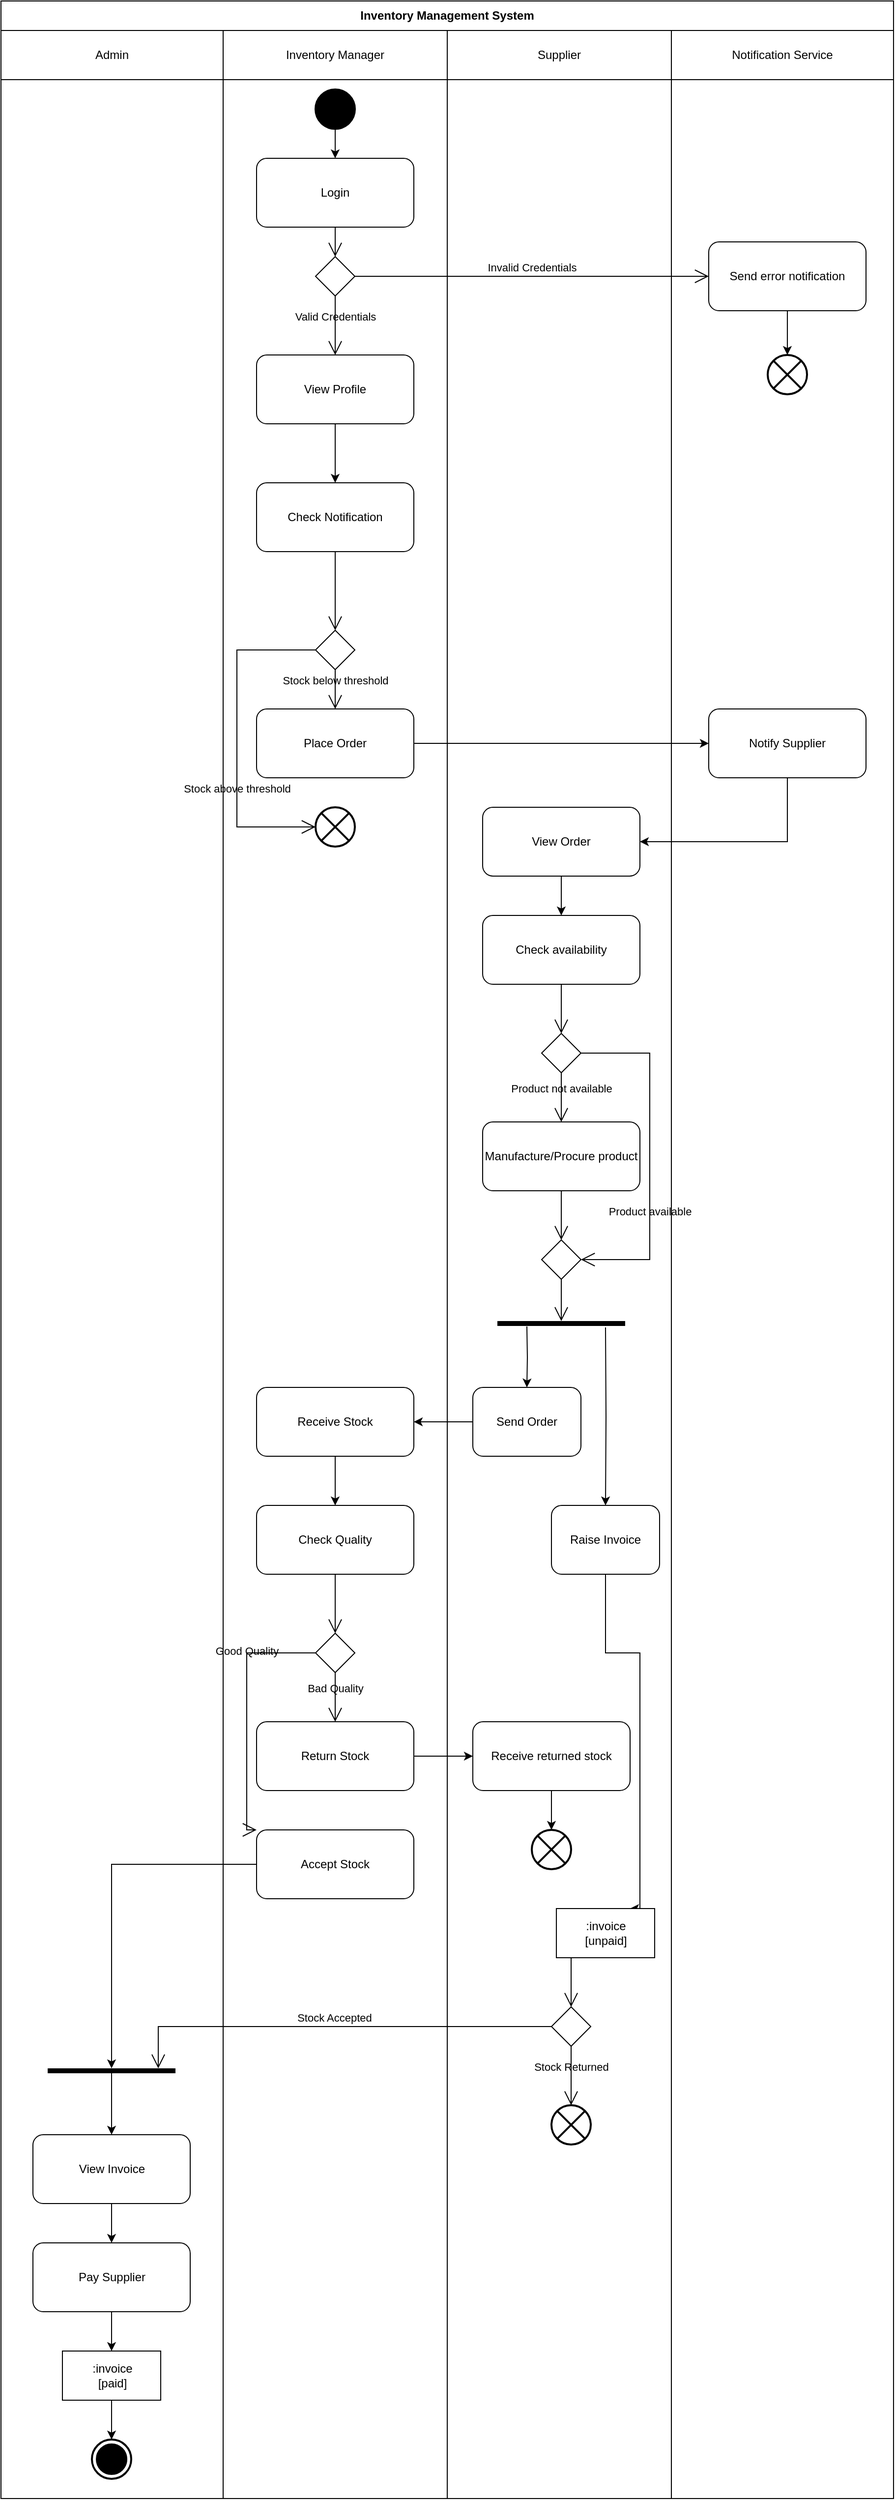 <mxfile version="14.4.8" type="github">
  <diagram id="86zUcCpQlOSponh3ZIPt" name="Page-1">
    <mxGraphModel dx="1350" dy="804" grid="1" gridSize="10" guides="1" tooltips="1" connect="1" arrows="1" fold="1" page="1" pageScale="1" pageWidth="850" pageHeight="1100" background="#ffffff" math="0" shadow="0">
      <root>
        <mxCell id="0" />
        <mxCell id="1" parent="0" />
        <mxCell id="1b-51t5FwfzL-bETOK3H-16" value="Inventory Management System" style="shape=table;html=1;whiteSpace=wrap;startSize=30;container=1;collapsible=0;childLayout=tableLayout;fontStyle=1;align=center;" vertex="1" parent="1">
          <mxGeometry x="80" y="100" width="908" height="2540" as="geometry" />
        </mxCell>
        <mxCell id="1b-51t5FwfzL-bETOK3H-17" value="" style="shape=partialRectangle;html=1;whiteSpace=wrap;collapsible=0;dropTarget=0;pointerEvents=0;fillColor=none;top=0;left=0;bottom=0;right=0;points=[[0,0.5],[1,0.5]];portConstraint=eastwest;" vertex="1" parent="1b-51t5FwfzL-bETOK3H-16">
          <mxGeometry y="30" width="908" height="50" as="geometry" />
        </mxCell>
        <mxCell id="1b-51t5FwfzL-bETOK3H-18" value="Admin" style="shape=partialRectangle;html=1;whiteSpace=wrap;connectable=0;fillColor=none;top=0;left=0;bottom=0;right=0;overflow=hidden;" vertex="1" parent="1b-51t5FwfzL-bETOK3H-17">
          <mxGeometry width="226" height="50" as="geometry" />
        </mxCell>
        <mxCell id="1b-51t5FwfzL-bETOK3H-19" value="Inventory Manager" style="shape=partialRectangle;html=1;whiteSpace=wrap;connectable=0;fillColor=none;top=0;left=0;bottom=0;right=0;overflow=hidden;" vertex="1" parent="1b-51t5FwfzL-bETOK3H-17">
          <mxGeometry x="226" width="228" height="50" as="geometry" />
        </mxCell>
        <mxCell id="1b-51t5FwfzL-bETOK3H-29" value="Supplier" style="shape=partialRectangle;html=1;whiteSpace=wrap;connectable=0;fillColor=none;top=0;left=0;bottom=0;right=0;overflow=hidden;" vertex="1" parent="1b-51t5FwfzL-bETOK3H-17">
          <mxGeometry x="454" width="228" height="50" as="geometry" />
        </mxCell>
        <mxCell id="1b-51t5FwfzL-bETOK3H-20" value="Notification Service" style="shape=partialRectangle;html=1;whiteSpace=wrap;connectable=0;fillColor=none;top=0;left=0;bottom=0;right=0;overflow=hidden;" vertex="1" parent="1b-51t5FwfzL-bETOK3H-17">
          <mxGeometry x="682" width="226" height="50" as="geometry" />
        </mxCell>
        <mxCell id="1b-51t5FwfzL-bETOK3H-21" value="" style="shape=partialRectangle;html=1;whiteSpace=wrap;collapsible=0;dropTarget=0;pointerEvents=0;fillColor=none;top=0;left=0;bottom=0;right=0;points=[[0,0.5],[1,0.5]];portConstraint=eastwest;" vertex="1" parent="1b-51t5FwfzL-bETOK3H-16">
          <mxGeometry y="80" width="908" height="2460" as="geometry" />
        </mxCell>
        <mxCell id="1b-51t5FwfzL-bETOK3H-22" value="" style="shape=partialRectangle;html=1;whiteSpace=wrap;connectable=0;fillColor=none;top=0;left=0;bottom=0;right=0;overflow=hidden;" vertex="1" parent="1b-51t5FwfzL-bETOK3H-21">
          <mxGeometry width="226" height="2460" as="geometry" />
        </mxCell>
        <mxCell id="1b-51t5FwfzL-bETOK3H-23" value="" style="shape=partialRectangle;html=1;whiteSpace=wrap;connectable=0;fillColor=none;top=0;left=0;bottom=0;right=0;overflow=hidden;" vertex="1" parent="1b-51t5FwfzL-bETOK3H-21">
          <mxGeometry x="226" width="228" height="2460" as="geometry" />
        </mxCell>
        <mxCell id="1b-51t5FwfzL-bETOK3H-30" style="shape=partialRectangle;html=1;whiteSpace=wrap;connectable=0;fillColor=none;top=0;left=0;bottom=0;right=0;overflow=hidden;" vertex="1" parent="1b-51t5FwfzL-bETOK3H-21">
          <mxGeometry x="454" width="228" height="2460" as="geometry" />
        </mxCell>
        <mxCell id="1b-51t5FwfzL-bETOK3H-24" value="" style="shape=partialRectangle;html=1;whiteSpace=wrap;connectable=0;fillColor=none;top=0;left=0;bottom=0;right=0;overflow=hidden;" vertex="1" parent="1b-51t5FwfzL-bETOK3H-21">
          <mxGeometry x="682" width="226" height="2460" as="geometry" />
        </mxCell>
        <mxCell id="1b-51t5FwfzL-bETOK3H-46" style="edgeStyle=none;rounded=0;orthogonalLoop=1;jettySize=auto;html=1;entryX=0.5;entryY=0;entryDx=0;entryDy=0;" edge="1" parent="1" source="1b-51t5FwfzL-bETOK3H-45" target="1b-51t5FwfzL-bETOK3H-52">
          <mxGeometry relative="1" as="geometry">
            <mxPoint x="420" y="240" as="targetPoint" />
          </mxGeometry>
        </mxCell>
        <mxCell id="1b-51t5FwfzL-bETOK3H-45" value="" style="shape=ellipse;html=1;fillColor=#000000;strokeWidth=2;verticalLabelPosition=bottom;verticalAlignment=top;perimeter=ellipsePerimeter;" vertex="1" parent="1">
          <mxGeometry x="400" y="190" width="40" height="40" as="geometry" />
        </mxCell>
        <mxCell id="1b-51t5FwfzL-bETOK3H-47" value="" style="shape=rhombus;html=1;verticalLabelPosition=bottom;verticalAlignment=top;" vertex="1" parent="1">
          <mxGeometry x="400" y="360" width="40" height="40" as="geometry" />
        </mxCell>
        <mxCell id="1b-51t5FwfzL-bETOK3H-48" value="" style="edgeStyle=elbowEdgeStyle;html=1;elbow=horizontal;align=right;verticalAlign=bottom;endArrow=none;rounded=0;labelBackgroundColor=none;startArrow=open;startSize=12;entryX=0.5;entryY=1;entryDx=0;entryDy=0;" edge="1" source="1b-51t5FwfzL-bETOK3H-47" parent="1" target="1b-51t5FwfzL-bETOK3H-52">
          <mxGeometry relative="1" as="geometry">
            <mxPoint x="420" y="290" as="targetPoint" />
          </mxGeometry>
        </mxCell>
        <mxCell id="1b-51t5FwfzL-bETOK3H-49" value="Invalid Credentials" style="edgeStyle=elbowEdgeStyle;html=1;elbow=vertical;verticalAlign=bottom;endArrow=open;rounded=0;labelBackgroundColor=none;endSize=12;" edge="1" source="1b-51t5FwfzL-bETOK3H-47" parent="1" target="1b-51t5FwfzL-bETOK3H-51">
          <mxGeometry relative="1" as="geometry">
            <mxPoint x="520" y="380" as="targetPoint" />
          </mxGeometry>
        </mxCell>
        <mxCell id="1b-51t5FwfzL-bETOK3H-50" value="Valid Credentials" style="edgeStyle=elbowEdgeStyle;html=1;elbow=vertical;verticalAlign=bottom;endArrow=open;rounded=0;labelBackgroundColor=none;endSize=12;entryX=0.5;entryY=0;entryDx=0;entryDy=0;" edge="1" source="1b-51t5FwfzL-bETOK3H-47" parent="1" target="1b-51t5FwfzL-bETOK3H-55">
          <mxGeometry relative="1" as="geometry">
            <mxPoint x="320" y="380" as="targetPoint" />
          </mxGeometry>
        </mxCell>
        <mxCell id="1b-51t5FwfzL-bETOK3H-67" style="edgeStyle=none;rounded=0;orthogonalLoop=1;jettySize=auto;html=1;" edge="1" parent="1" source="1b-51t5FwfzL-bETOK3H-51" target="1b-51t5FwfzL-bETOK3H-66">
          <mxGeometry relative="1" as="geometry" />
        </mxCell>
        <mxCell id="1b-51t5FwfzL-bETOK3H-51" value="Send error notification" style="shape=rect;html=1;rounded=1;whiteSpace=wrap;align=center;" vertex="1" parent="1">
          <mxGeometry x="800" y="345" width="160" height="70" as="geometry" />
        </mxCell>
        <mxCell id="1b-51t5FwfzL-bETOK3H-52" value="Login" style="shape=rect;html=1;rounded=1;whiteSpace=wrap;align=center;" vertex="1" parent="1">
          <mxGeometry x="340" y="260" width="160" height="70" as="geometry" />
        </mxCell>
        <mxCell id="1b-51t5FwfzL-bETOK3H-57" style="edgeStyle=none;rounded=0;orthogonalLoop=1;jettySize=auto;html=1;entryX=0.5;entryY=0;entryDx=0;entryDy=0;" edge="1" parent="1" source="1b-51t5FwfzL-bETOK3H-55" target="1b-51t5FwfzL-bETOK3H-56">
          <mxGeometry relative="1" as="geometry" />
        </mxCell>
        <mxCell id="1b-51t5FwfzL-bETOK3H-55" value="View Profile" style="shape=rect;html=1;rounded=1;whiteSpace=wrap;align=center;" vertex="1" parent="1">
          <mxGeometry x="340" y="460" width="160" height="70" as="geometry" />
        </mxCell>
        <mxCell id="1b-51t5FwfzL-bETOK3H-56" value="Check Notification" style="shape=rect;html=1;rounded=1;whiteSpace=wrap;align=center;" vertex="1" parent="1">
          <mxGeometry x="340" y="590" width="160" height="70" as="geometry" />
        </mxCell>
        <mxCell id="1b-51t5FwfzL-bETOK3H-58" value="" style="shape=rhombus;html=1;verticalLabelPosition=bottom;verticalAlignment=top;" vertex="1" parent="1">
          <mxGeometry x="400" y="740" width="40" height="40" as="geometry" />
        </mxCell>
        <mxCell id="1b-51t5FwfzL-bETOK3H-59" value="" style="edgeStyle=elbowEdgeStyle;html=1;elbow=horizontal;align=right;verticalAlign=bottom;endArrow=none;rounded=0;labelBackgroundColor=none;startArrow=open;startSize=12;entryX=0.5;entryY=1;entryDx=0;entryDy=0;" edge="1" source="1b-51t5FwfzL-bETOK3H-58" parent="1" target="1b-51t5FwfzL-bETOK3H-56">
          <mxGeometry relative="1" as="geometry">
            <mxPoint x="420" y="700" as="targetPoint" />
          </mxGeometry>
        </mxCell>
        <mxCell id="1b-51t5FwfzL-bETOK3H-60" value="Stock below threshold" style="edgeStyle=elbowEdgeStyle;html=1;elbow=vertical;verticalAlign=bottom;endArrow=open;rounded=0;labelBackgroundColor=none;endSize=12;entryX=0.5;entryY=0;entryDx=0;entryDy=0;" edge="1" source="1b-51t5FwfzL-bETOK3H-58" parent="1" target="1b-51t5FwfzL-bETOK3H-62">
          <mxGeometry relative="1" as="geometry">
            <mxPoint x="520" y="760" as="targetPoint" />
          </mxGeometry>
        </mxCell>
        <mxCell id="1b-51t5FwfzL-bETOK3H-61" value="Stock above threshold" style="edgeStyle=elbowEdgeStyle;html=1;elbow=vertical;verticalAlign=bottom;endArrow=open;rounded=0;labelBackgroundColor=none;endSize=12;entryX=0;entryY=0.5;entryDx=0;entryDy=0;entryPerimeter=0;" edge="1" source="1b-51t5FwfzL-bETOK3H-58" parent="1" target="1b-51t5FwfzL-bETOK3H-65">
          <mxGeometry x="0.353" relative="1" as="geometry">
            <mxPoint x="320" y="760" as="targetPoint" />
            <Array as="points">
              <mxPoint x="320" y="860" />
            </Array>
            <mxPoint as="offset" />
          </mxGeometry>
        </mxCell>
        <mxCell id="1b-51t5FwfzL-bETOK3H-64" style="edgeStyle=none;rounded=0;orthogonalLoop=1;jettySize=auto;html=1;" edge="1" parent="1" source="1b-51t5FwfzL-bETOK3H-62" target="1b-51t5FwfzL-bETOK3H-63">
          <mxGeometry relative="1" as="geometry" />
        </mxCell>
        <mxCell id="1b-51t5FwfzL-bETOK3H-62" value="Place Order" style="shape=rect;html=1;rounded=1;whiteSpace=wrap;align=center;" vertex="1" parent="1">
          <mxGeometry x="340" y="820" width="160" height="70" as="geometry" />
        </mxCell>
        <mxCell id="1b-51t5FwfzL-bETOK3H-69" style="edgeStyle=orthogonalEdgeStyle;rounded=0;orthogonalLoop=1;jettySize=auto;html=1;entryX=1;entryY=0.5;entryDx=0;entryDy=0;" edge="1" parent="1" source="1b-51t5FwfzL-bETOK3H-63" target="1b-51t5FwfzL-bETOK3H-68">
          <mxGeometry relative="1" as="geometry">
            <Array as="points">
              <mxPoint x="880" y="955" />
            </Array>
          </mxGeometry>
        </mxCell>
        <mxCell id="1b-51t5FwfzL-bETOK3H-63" value="Notify Supplier" style="shape=rect;html=1;rounded=1;whiteSpace=wrap;align=center;" vertex="1" parent="1">
          <mxGeometry x="800" y="820" width="160" height="70" as="geometry" />
        </mxCell>
        <mxCell id="1b-51t5FwfzL-bETOK3H-65" value="" style="html=1;shape=mxgraph.sysml.flowFinal;strokeWidth=2;verticalLabelPosition=bottom;verticalAlignment=top;" vertex="1" parent="1">
          <mxGeometry x="400" y="920" width="40" height="40" as="geometry" />
        </mxCell>
        <mxCell id="1b-51t5FwfzL-bETOK3H-66" value="" style="html=1;shape=mxgraph.sysml.flowFinal;strokeWidth=2;verticalLabelPosition=bottom;verticalAlignment=top;" vertex="1" parent="1">
          <mxGeometry x="860" y="460" width="40" height="40" as="geometry" />
        </mxCell>
        <mxCell id="1b-51t5FwfzL-bETOK3H-121" style="edgeStyle=orthogonalEdgeStyle;rounded=0;orthogonalLoop=1;jettySize=auto;html=1;" edge="1" parent="1" source="1b-51t5FwfzL-bETOK3H-68" target="1b-51t5FwfzL-bETOK3H-70">
          <mxGeometry relative="1" as="geometry" />
        </mxCell>
        <mxCell id="1b-51t5FwfzL-bETOK3H-68" value="View Order" style="shape=rect;html=1;rounded=1;whiteSpace=wrap;align=center;" vertex="1" parent="1">
          <mxGeometry x="570" y="920" width="160" height="70" as="geometry" />
        </mxCell>
        <mxCell id="1b-51t5FwfzL-bETOK3H-70" value="Check availability" style="shape=rect;html=1;rounded=1;whiteSpace=wrap;align=center;" vertex="1" parent="1">
          <mxGeometry x="570" y="1030" width="160" height="70" as="geometry" />
        </mxCell>
        <mxCell id="1b-51t5FwfzL-bETOK3H-71" value="" style="shape=rhombus;html=1;verticalLabelPosition=bottom;verticalAlignment=top;" vertex="1" parent="1">
          <mxGeometry x="630" y="1150" width="40" height="40" as="geometry" />
        </mxCell>
        <mxCell id="1b-51t5FwfzL-bETOK3H-72" value="" style="edgeStyle=elbowEdgeStyle;html=1;elbow=horizontal;align=right;verticalAlign=bottom;endArrow=none;rounded=0;labelBackgroundColor=none;startArrow=open;startSize=12;entryX=0.5;entryY=1;entryDx=0;entryDy=0;" edge="1" source="1b-51t5FwfzL-bETOK3H-71" parent="1" target="1b-51t5FwfzL-bETOK3H-70">
          <mxGeometry relative="1" as="geometry">
            <mxPoint x="660" y="1080" as="targetPoint" />
          </mxGeometry>
        </mxCell>
        <mxCell id="1b-51t5FwfzL-bETOK3H-73" value="Product available" style="edgeStyle=elbowEdgeStyle;html=1;elbow=vertical;verticalAlign=bottom;endArrow=open;rounded=0;labelBackgroundColor=none;endSize=12;entryX=1;entryY=0.5;entryDx=0;entryDy=0;" edge="1" source="1b-51t5FwfzL-bETOK3H-71" parent="1" target="1b-51t5FwfzL-bETOK3H-77">
          <mxGeometry x="0.371" relative="1" as="geometry">
            <mxPoint x="750" y="1170" as="targetPoint" />
            <Array as="points">
              <mxPoint x="740" y="1285" />
            </Array>
            <mxPoint as="offset" />
          </mxGeometry>
        </mxCell>
        <mxCell id="1b-51t5FwfzL-bETOK3H-74" value="Product not available" style="edgeStyle=elbowEdgeStyle;html=1;elbow=vertical;verticalAlign=bottom;endArrow=open;rounded=0;labelBackgroundColor=none;endSize=12;entryX=0.5;entryY=0;entryDx=0;entryDy=0;" edge="1" source="1b-51t5FwfzL-bETOK3H-71" parent="1" target="1b-51t5FwfzL-bETOK3H-75">
          <mxGeometry relative="1" as="geometry">
            <mxPoint x="550" y="1170" as="targetPoint" />
          </mxGeometry>
        </mxCell>
        <mxCell id="1b-51t5FwfzL-bETOK3H-75" value="Manufacture/Procure product" style="shape=rect;html=1;rounded=1;whiteSpace=wrap;align=center;" vertex="1" parent="1">
          <mxGeometry x="570" y="1240" width="160" height="70" as="geometry" />
        </mxCell>
        <mxCell id="1b-51t5FwfzL-bETOK3H-77" value="" style="shape=rhombus;html=1;verticalLabelPosition=top;verticalAlignment=bottom;" vertex="1" parent="1">
          <mxGeometry x="630" y="1360" width="40" height="40" as="geometry" />
        </mxCell>
        <mxCell id="1b-51t5FwfzL-bETOK3H-78" value="" style="edgeStyle=elbowEdgeStyle;html=1;elbow=horizontal;align=right;verticalAlign=bottom;rounded=0;labelBackgroundColor=none;endArrow=open;endSize=12;" edge="1" source="1b-51t5FwfzL-bETOK3H-77" parent="1" target="1b-51t5FwfzL-bETOK3H-81">
          <mxGeometry relative="1" as="geometry">
            <mxPoint x="650" y="1440" as="targetPoint" />
            <Array as="points">
              <mxPoint x="650" y="1400" />
            </Array>
          </mxGeometry>
        </mxCell>
        <mxCell id="1b-51t5FwfzL-bETOK3H-80" value="" style="edgeStyle=elbowEdgeStyle;html=1;elbow=vertical;verticalAlign=bottom;startArrow=open;endArrow=none;rounded=0;labelBackgroundColor=none;startSize=12;entryX=0.5;entryY=1;entryDx=0;entryDy=0;" edge="1" source="1b-51t5FwfzL-bETOK3H-77" parent="1" target="1b-51t5FwfzL-bETOK3H-75">
          <mxGeometry relative="1" as="geometry">
            <mxPoint x="550" y="1380" as="targetPoint" />
          </mxGeometry>
        </mxCell>
        <mxCell id="1b-51t5FwfzL-bETOK3H-85" style="edgeStyle=orthogonalEdgeStyle;rounded=0;orthogonalLoop=1;jettySize=auto;html=1;" edge="1" parent="1" target="1b-51t5FwfzL-bETOK3H-83">
          <mxGeometry relative="1" as="geometry">
            <mxPoint x="615" y="1448" as="sourcePoint" />
          </mxGeometry>
        </mxCell>
        <mxCell id="1b-51t5FwfzL-bETOK3H-86" style="edgeStyle=orthogonalEdgeStyle;rounded=0;orthogonalLoop=1;jettySize=auto;html=1;" edge="1" parent="1" target="1b-51t5FwfzL-bETOK3H-84">
          <mxGeometry relative="1" as="geometry">
            <mxPoint x="695" y="1449" as="sourcePoint" />
          </mxGeometry>
        </mxCell>
        <mxCell id="1b-51t5FwfzL-bETOK3H-81" value="" style="html=1;points=[];perimeter=orthogonalPerimeter;fillColor=#000000;strokeColor=none;rotation=90;" vertex="1" parent="1">
          <mxGeometry x="647.5" y="1380" width="5" height="130" as="geometry" />
        </mxCell>
        <mxCell id="1b-51t5FwfzL-bETOK3H-88" style="edgeStyle=orthogonalEdgeStyle;rounded=0;orthogonalLoop=1;jettySize=auto;html=1;" edge="1" parent="1" source="1b-51t5FwfzL-bETOK3H-83" target="1b-51t5FwfzL-bETOK3H-87">
          <mxGeometry relative="1" as="geometry" />
        </mxCell>
        <mxCell id="1b-51t5FwfzL-bETOK3H-83" value="Send Order" style="shape=rect;html=1;rounded=1;whiteSpace=wrap;align=center;" vertex="1" parent="1">
          <mxGeometry x="560" y="1510" width="110" height="70" as="geometry" />
        </mxCell>
        <mxCell id="1b-51t5FwfzL-bETOK3H-106" style="edgeStyle=orthogonalEdgeStyle;rounded=0;orthogonalLoop=1;jettySize=auto;html=1;entryX=0.75;entryY=0;entryDx=0;entryDy=0;" edge="1" parent="1" source="1b-51t5FwfzL-bETOK3H-84" target="1b-51t5FwfzL-bETOK3H-105">
          <mxGeometry relative="1" as="geometry">
            <Array as="points">
              <mxPoint x="695" y="1780" />
              <mxPoint x="730" y="1780" />
              <mxPoint x="730" y="2040" />
            </Array>
          </mxGeometry>
        </mxCell>
        <mxCell id="1b-51t5FwfzL-bETOK3H-84" value="Raise Invoice" style="shape=rect;html=1;rounded=1;whiteSpace=wrap;align=center;" vertex="1" parent="1">
          <mxGeometry x="640" y="1630" width="110" height="70" as="geometry" />
        </mxCell>
        <mxCell id="1b-51t5FwfzL-bETOK3H-91" style="edgeStyle=orthogonalEdgeStyle;rounded=0;orthogonalLoop=1;jettySize=auto;html=1;entryX=0.5;entryY=0;entryDx=0;entryDy=0;" edge="1" parent="1" source="1b-51t5FwfzL-bETOK3H-87" target="1b-51t5FwfzL-bETOK3H-89">
          <mxGeometry relative="1" as="geometry" />
        </mxCell>
        <mxCell id="1b-51t5FwfzL-bETOK3H-87" value="Receive Stock" style="shape=rect;html=1;rounded=1;whiteSpace=wrap;align=center;" vertex="1" parent="1">
          <mxGeometry x="340" y="1510" width="160" height="70" as="geometry" />
        </mxCell>
        <mxCell id="1b-51t5FwfzL-bETOK3H-89" value="Check Quality" style="shape=rect;html=1;rounded=1;whiteSpace=wrap;align=center;" vertex="1" parent="1">
          <mxGeometry x="340" y="1630" width="160" height="70" as="geometry" />
        </mxCell>
        <mxCell id="1b-51t5FwfzL-bETOK3H-92" value="" style="shape=rhombus;html=1;verticalLabelPosition=bottom;verticalAlignment=top;" vertex="1" parent="1">
          <mxGeometry x="400" y="1760" width="40" height="40" as="geometry" />
        </mxCell>
        <mxCell id="1b-51t5FwfzL-bETOK3H-93" value="" style="edgeStyle=elbowEdgeStyle;html=1;elbow=horizontal;align=right;verticalAlign=bottom;endArrow=none;rounded=0;labelBackgroundColor=none;startArrow=open;startSize=12;entryX=0.5;entryY=1;entryDx=0;entryDy=0;" edge="1" source="1b-51t5FwfzL-bETOK3H-92" parent="1" target="1b-51t5FwfzL-bETOK3H-89">
          <mxGeometry relative="1" as="geometry">
            <mxPoint x="420" y="1720" as="targetPoint" />
          </mxGeometry>
        </mxCell>
        <mxCell id="1b-51t5FwfzL-bETOK3H-94" value="Bad Quality" style="edgeStyle=elbowEdgeStyle;html=1;elbow=vertical;verticalAlign=bottom;endArrow=open;rounded=0;labelBackgroundColor=none;endSize=12;entryX=0.5;entryY=0;entryDx=0;entryDy=0;" edge="1" source="1b-51t5FwfzL-bETOK3H-92" parent="1" target="1b-51t5FwfzL-bETOK3H-96">
          <mxGeometry relative="1" as="geometry">
            <mxPoint x="520" y="1780" as="targetPoint" />
          </mxGeometry>
        </mxCell>
        <mxCell id="1b-51t5FwfzL-bETOK3H-95" value="Good Quality" style="edgeStyle=elbowEdgeStyle;html=1;elbow=vertical;verticalAlign=bottom;endArrow=open;rounded=0;labelBackgroundColor=none;endSize=12;entryX=0;entryY=0;entryDx=0;entryDy=0;" edge="1" source="1b-51t5FwfzL-bETOK3H-92" parent="1" target="1b-51t5FwfzL-bETOK3H-101">
          <mxGeometry x="-0.412" relative="1" as="geometry">
            <mxPoint x="320" y="1780" as="targetPoint" />
            <Array as="points">
              <mxPoint x="330" y="1880" />
            </Array>
            <mxPoint as="offset" />
          </mxGeometry>
        </mxCell>
        <mxCell id="1b-51t5FwfzL-bETOK3H-98" style="edgeStyle=orthogonalEdgeStyle;rounded=0;orthogonalLoop=1;jettySize=auto;html=1;" edge="1" parent="1" source="1b-51t5FwfzL-bETOK3H-96" target="1b-51t5FwfzL-bETOK3H-97">
          <mxGeometry relative="1" as="geometry" />
        </mxCell>
        <mxCell id="1b-51t5FwfzL-bETOK3H-96" value="Return Stock" style="shape=rect;html=1;rounded=1;whiteSpace=wrap;align=center;" vertex="1" parent="1">
          <mxGeometry x="340" y="1850" width="160" height="70" as="geometry" />
        </mxCell>
        <mxCell id="1b-51t5FwfzL-bETOK3H-100" style="edgeStyle=orthogonalEdgeStyle;rounded=0;orthogonalLoop=1;jettySize=auto;html=1;entryX=0.5;entryY=0;entryDx=0;entryDy=0;entryPerimeter=0;" edge="1" parent="1" source="1b-51t5FwfzL-bETOK3H-97" target="1b-51t5FwfzL-bETOK3H-99">
          <mxGeometry relative="1" as="geometry" />
        </mxCell>
        <mxCell id="1b-51t5FwfzL-bETOK3H-97" value="Receive returned stock" style="shape=rect;html=1;rounded=1;whiteSpace=wrap;align=center;" vertex="1" parent="1">
          <mxGeometry x="560" y="1850" width="160" height="70" as="geometry" />
        </mxCell>
        <mxCell id="1b-51t5FwfzL-bETOK3H-99" value="" style="html=1;shape=mxgraph.sysml.flowFinal;strokeWidth=2;verticalLabelPosition=bottom;verticalAlignment=top;" vertex="1" parent="1">
          <mxGeometry x="620" y="1960" width="40" height="40" as="geometry" />
        </mxCell>
        <mxCell id="1b-51t5FwfzL-bETOK3H-112" style="edgeStyle=orthogonalEdgeStyle;rounded=0;orthogonalLoop=1;jettySize=auto;html=1;" edge="1" parent="1" source="1b-51t5FwfzL-bETOK3H-101" target="1b-51t5FwfzL-bETOK3H-103">
          <mxGeometry relative="1" as="geometry" />
        </mxCell>
        <mxCell id="1b-51t5FwfzL-bETOK3H-101" value="Accept Stock" style="shape=rect;html=1;rounded=1;whiteSpace=wrap;align=center;" vertex="1" parent="1">
          <mxGeometry x="340" y="1960" width="160" height="70" as="geometry" />
        </mxCell>
        <mxCell id="1b-51t5FwfzL-bETOK3H-117" style="edgeStyle=orthogonalEdgeStyle;rounded=0;orthogonalLoop=1;jettySize=auto;html=1;entryX=0.5;entryY=0;entryDx=0;entryDy=0;" edge="1" parent="1" source="1b-51t5FwfzL-bETOK3H-103" target="1b-51t5FwfzL-bETOK3H-113">
          <mxGeometry relative="1" as="geometry" />
        </mxCell>
        <mxCell id="1b-51t5FwfzL-bETOK3H-103" value="" style="html=1;points=[];perimeter=orthogonalPerimeter;fillColor=#000000;strokeColor=none;rotation=90;" vertex="1" parent="1">
          <mxGeometry x="190" y="2140" width="5" height="130" as="geometry" />
        </mxCell>
        <mxCell id="1b-51t5FwfzL-bETOK3H-105" value="&lt;div&gt;:invoice&lt;/div&gt;&lt;div&gt;[unpaid]&lt;br&gt;&lt;/div&gt;" style="html=1;dashed=0;whitespace=wrap;" vertex="1" parent="1">
          <mxGeometry x="645" y="2040" width="100" height="50" as="geometry" />
        </mxCell>
        <mxCell id="1b-51t5FwfzL-bETOK3H-107" value="" style="shape=rhombus;html=1;verticalLabelPosition=bottom;verticalAlignment=top;" vertex="1" parent="1">
          <mxGeometry x="640" y="2140" width="40" height="40" as="geometry" />
        </mxCell>
        <mxCell id="1b-51t5FwfzL-bETOK3H-108" value="" style="edgeStyle=elbowEdgeStyle;html=1;elbow=horizontal;align=right;verticalAlign=bottom;endArrow=none;rounded=0;labelBackgroundColor=none;startArrow=open;startSize=12;entryX=0.5;entryY=1;entryDx=0;entryDy=0;" edge="1" source="1b-51t5FwfzL-bETOK3H-107" parent="1" target="1b-51t5FwfzL-bETOK3H-105">
          <mxGeometry relative="1" as="geometry">
            <mxPoint x="660" y="2100" as="targetPoint" />
            <Array as="points">
              <mxPoint x="660" y="2120" />
            </Array>
          </mxGeometry>
        </mxCell>
        <mxCell id="1b-51t5FwfzL-bETOK3H-109" value="Stock Returned" style="edgeStyle=elbowEdgeStyle;html=1;elbow=vertical;verticalAlign=bottom;endArrow=open;rounded=0;labelBackgroundColor=none;endSize=12;entryX=0.5;entryY=0;entryDx=0;entryDy=0;entryPerimeter=0;" edge="1" source="1b-51t5FwfzL-bETOK3H-107" parent="1" target="1b-51t5FwfzL-bETOK3H-111">
          <mxGeometry relative="1" as="geometry">
            <mxPoint x="760" y="2160" as="targetPoint" />
          </mxGeometry>
        </mxCell>
        <mxCell id="1b-51t5FwfzL-bETOK3H-110" value="Stock Accepted" style="edgeStyle=elbowEdgeStyle;html=1;elbow=vertical;verticalAlign=bottom;endArrow=open;rounded=0;labelBackgroundColor=none;endSize=12;" edge="1" source="1b-51t5FwfzL-bETOK3H-107" parent="1" target="1b-51t5FwfzL-bETOK3H-103">
          <mxGeometry relative="1" as="geometry">
            <mxPoint x="560" y="2160" as="targetPoint" />
            <Array as="points">
              <mxPoint x="240" y="2160" />
            </Array>
          </mxGeometry>
        </mxCell>
        <mxCell id="1b-51t5FwfzL-bETOK3H-111" value="" style="html=1;shape=mxgraph.sysml.flowFinal;strokeWidth=2;verticalLabelPosition=bottom;verticalAlignment=top;" vertex="1" parent="1">
          <mxGeometry x="640" y="2240" width="40" height="40" as="geometry" />
        </mxCell>
        <mxCell id="1b-51t5FwfzL-bETOK3H-118" style="edgeStyle=orthogonalEdgeStyle;rounded=0;orthogonalLoop=1;jettySize=auto;html=1;" edge="1" parent="1" source="1b-51t5FwfzL-bETOK3H-113" target="1b-51t5FwfzL-bETOK3H-114">
          <mxGeometry relative="1" as="geometry" />
        </mxCell>
        <mxCell id="1b-51t5FwfzL-bETOK3H-113" value="View Invoice" style="shape=rect;html=1;rounded=1;whiteSpace=wrap;align=center;" vertex="1" parent="1">
          <mxGeometry x="112.5" y="2270" width="160" height="70" as="geometry" />
        </mxCell>
        <mxCell id="1b-51t5FwfzL-bETOK3H-119" style="edgeStyle=orthogonalEdgeStyle;rounded=0;orthogonalLoop=1;jettySize=auto;html=1;" edge="1" parent="1" source="1b-51t5FwfzL-bETOK3H-114" target="1b-51t5FwfzL-bETOK3H-115">
          <mxGeometry relative="1" as="geometry" />
        </mxCell>
        <mxCell id="1b-51t5FwfzL-bETOK3H-114" value="Pay Supplier" style="shape=rect;html=1;rounded=1;whiteSpace=wrap;align=center;" vertex="1" parent="1">
          <mxGeometry x="112.5" y="2380" width="160" height="70" as="geometry" />
        </mxCell>
        <mxCell id="1b-51t5FwfzL-bETOK3H-120" style="edgeStyle=orthogonalEdgeStyle;rounded=0;orthogonalLoop=1;jettySize=auto;html=1;" edge="1" parent="1" source="1b-51t5FwfzL-bETOK3H-115" target="1b-51t5FwfzL-bETOK3H-116">
          <mxGeometry relative="1" as="geometry" />
        </mxCell>
        <mxCell id="1b-51t5FwfzL-bETOK3H-115" value="&lt;div&gt;:invoice&lt;/div&gt;&lt;div&gt;[paid]&lt;br&gt;&lt;/div&gt;" style="html=1;dashed=0;whitespace=wrap;" vertex="1" parent="1">
          <mxGeometry x="142.5" y="2490" width="100" height="50" as="geometry" />
        </mxCell>
        <mxCell id="1b-51t5FwfzL-bETOK3H-116" value="" style="html=1;shape=mxgraph.sysml.actFinal;strokeWidth=2;verticalLabelPosition=bottom;verticalAlignment=top;" vertex="1" parent="1">
          <mxGeometry x="172.5" y="2580" width="40" height="40" as="geometry" />
        </mxCell>
      </root>
    </mxGraphModel>
  </diagram>
</mxfile>
